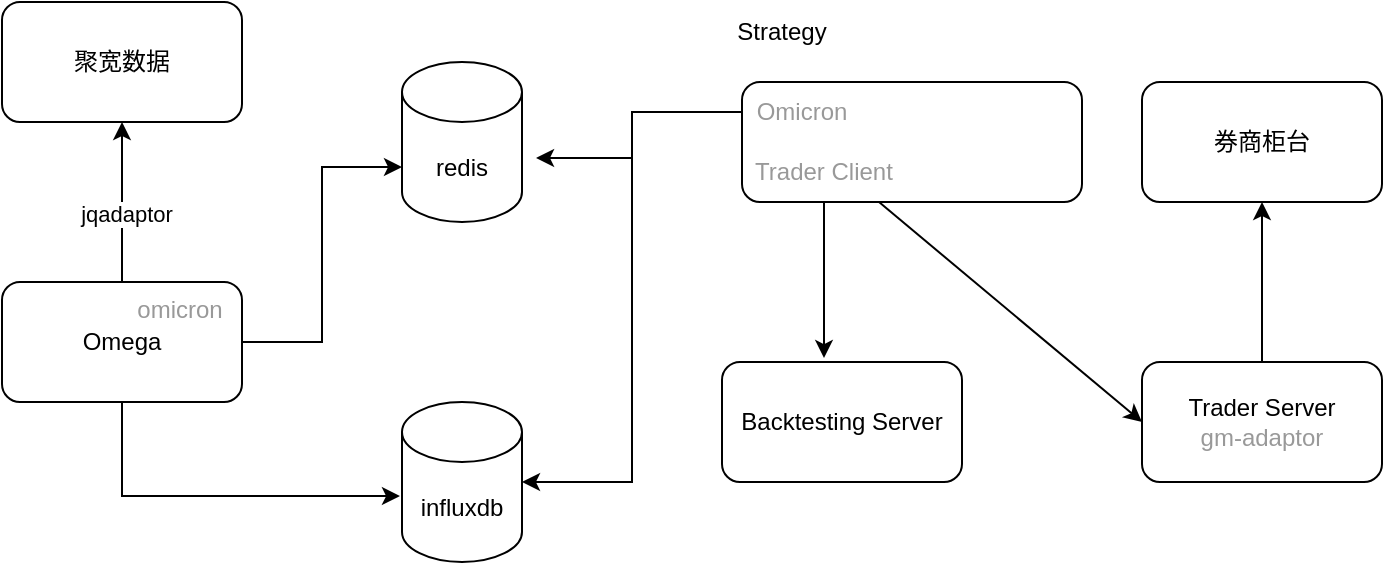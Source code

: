 <mxfile version="21.8.1" type="device">
  <diagram name="第 1 页" id="uxbepgsjUt4e2CvUx291">
    <mxGraphModel dx="954" dy="543" grid="1" gridSize="10" guides="1" tooltips="1" connect="1" arrows="1" fold="1" page="1" pageScale="1" pageWidth="827" pageHeight="1169" math="0" shadow="0">
      <root>
        <mxCell id="0" />
        <mxCell id="1" parent="0" />
        <mxCell id="BkqS51IoUYoxapgR1RqS-3" value="" style="edgeStyle=orthogonalEdgeStyle;rounded=0;orthogonalLoop=1;jettySize=auto;html=1;" edge="1" parent="1" source="BkqS51IoUYoxapgR1RqS-1" target="BkqS51IoUYoxapgR1RqS-2">
          <mxGeometry relative="1" as="geometry" />
        </mxCell>
        <mxCell id="BkqS51IoUYoxapgR1RqS-4" value="jqadaptor" style="edgeLabel;html=1;align=center;verticalAlign=middle;resizable=0;points=[];" vertex="1" connectable="0" parent="BkqS51IoUYoxapgR1RqS-3">
          <mxGeometry x="-0.15" y="-2" relative="1" as="geometry">
            <mxPoint as="offset" />
          </mxGeometry>
        </mxCell>
        <mxCell id="BkqS51IoUYoxapgR1RqS-1" value="Omega" style="rounded=1;whiteSpace=wrap;html=1;" vertex="1" parent="1">
          <mxGeometry x="40" y="180" width="120" height="60" as="geometry" />
        </mxCell>
        <mxCell id="BkqS51IoUYoxapgR1RqS-2" value="聚宽数据" style="whiteSpace=wrap;html=1;rounded=1;" vertex="1" parent="1">
          <mxGeometry x="40" y="40" width="120" height="60" as="geometry" />
        </mxCell>
        <mxCell id="BkqS51IoUYoxapgR1RqS-5" value="redis" style="shape=cylinder3;whiteSpace=wrap;html=1;boundedLbl=1;backgroundOutline=1;size=15;" vertex="1" parent="1">
          <mxGeometry x="240" y="70" width="60" height="80" as="geometry" />
        </mxCell>
        <mxCell id="BkqS51IoUYoxapgR1RqS-6" value="influxdb" style="shape=cylinder3;whiteSpace=wrap;html=1;boundedLbl=1;backgroundOutline=1;size=15;" vertex="1" parent="1">
          <mxGeometry x="240" y="240" width="60" height="80" as="geometry" />
        </mxCell>
        <mxCell id="BkqS51IoUYoxapgR1RqS-7" style="edgeStyle=orthogonalEdgeStyle;rounded=0;orthogonalLoop=1;jettySize=auto;html=1;exitX=0.5;exitY=1;exitDx=0;exitDy=0;entryX=-0.017;entryY=0.588;entryDx=0;entryDy=0;entryPerimeter=0;" edge="1" parent="1" source="BkqS51IoUYoxapgR1RqS-1" target="BkqS51IoUYoxapgR1RqS-6">
          <mxGeometry relative="1" as="geometry" />
        </mxCell>
        <mxCell id="BkqS51IoUYoxapgR1RqS-8" style="edgeStyle=orthogonalEdgeStyle;rounded=0;orthogonalLoop=1;jettySize=auto;html=1;exitX=1;exitY=0.5;exitDx=0;exitDy=0;entryX=0;entryY=0;entryDx=0;entryDy=52.5;entryPerimeter=0;" edge="1" parent="1" source="BkqS51IoUYoxapgR1RqS-1" target="BkqS51IoUYoxapgR1RqS-5">
          <mxGeometry relative="1" as="geometry" />
        </mxCell>
        <mxCell id="BkqS51IoUYoxapgR1RqS-9" value="" style="rounded=1;whiteSpace=wrap;html=1;align=left;strokeColor=none;" vertex="1" parent="1">
          <mxGeometry x="400" y="40" width="200" height="120" as="geometry" />
        </mxCell>
        <mxCell id="BkqS51IoUYoxapgR1RqS-10" value="Strategy" style="text;html=1;strokeColor=none;fillColor=none;align=center;verticalAlign=middle;whiteSpace=wrap;rounded=0;" vertex="1" parent="1">
          <mxGeometry x="400" y="40" width="60" height="30" as="geometry" />
        </mxCell>
        <mxCell id="BkqS51IoUYoxapgR1RqS-11" value="omicron" style="text;html=1;strokeColor=none;fillColor=none;align=center;verticalAlign=middle;whiteSpace=wrap;rounded=0;fontColor=#999999;" vertex="1" parent="1">
          <mxGeometry x="99" y="179" width="60" height="30" as="geometry" />
        </mxCell>
        <mxCell id="BkqS51IoUYoxapgR1RqS-13" value="" style="rounded=1;whiteSpace=wrap;html=1;" vertex="1" parent="1">
          <mxGeometry x="410" y="80" width="170" height="60" as="geometry" />
        </mxCell>
        <mxCell id="BkqS51IoUYoxapgR1RqS-14" value="Omicron" style="text;html=1;strokeColor=none;fillColor=none;align=center;verticalAlign=middle;whiteSpace=wrap;rounded=0;fontColor=#999999;" vertex="1" parent="1">
          <mxGeometry x="410" y="80" width="60" height="30" as="geometry" />
        </mxCell>
        <mxCell id="BkqS51IoUYoxapgR1RqS-15" style="edgeStyle=orthogonalEdgeStyle;rounded=0;orthogonalLoop=1;jettySize=auto;html=1;exitX=0;exitY=0.5;exitDx=0;exitDy=0;entryX=1.117;entryY=0.6;entryDx=0;entryDy=0;entryPerimeter=0;" edge="1" parent="1" source="BkqS51IoUYoxapgR1RqS-14" target="BkqS51IoUYoxapgR1RqS-5">
          <mxGeometry relative="1" as="geometry" />
        </mxCell>
        <mxCell id="BkqS51IoUYoxapgR1RqS-16" style="edgeStyle=orthogonalEdgeStyle;rounded=0;orthogonalLoop=1;jettySize=auto;html=1;exitX=0;exitY=0.5;exitDx=0;exitDy=0;entryX=1;entryY=0.5;entryDx=0;entryDy=0;entryPerimeter=0;" edge="1" parent="1" source="BkqS51IoUYoxapgR1RqS-14" target="BkqS51IoUYoxapgR1RqS-6">
          <mxGeometry relative="1" as="geometry" />
        </mxCell>
        <mxCell id="BkqS51IoUYoxapgR1RqS-17" value="Backtesting Server" style="rounded=1;whiteSpace=wrap;html=1;" vertex="1" parent="1">
          <mxGeometry x="400" y="220" width="120" height="60" as="geometry" />
        </mxCell>
        <mxCell id="BkqS51IoUYoxapgR1RqS-23" style="edgeStyle=orthogonalEdgeStyle;rounded=0;orthogonalLoop=1;jettySize=auto;html=1;exitX=0.5;exitY=0;exitDx=0;exitDy=0;entryX=0.5;entryY=1;entryDx=0;entryDy=0;" edge="1" parent="1" source="BkqS51IoUYoxapgR1RqS-18" target="BkqS51IoUYoxapgR1RqS-22">
          <mxGeometry relative="1" as="geometry" />
        </mxCell>
        <mxCell id="BkqS51IoUYoxapgR1RqS-18" value="&lt;div&gt;Trader Server&lt;/div&gt;&lt;div&gt;&lt;font color=&quot;#999999&quot;&gt;gm-adaptor&lt;br&gt;&lt;/font&gt;&lt;/div&gt;" style="rounded=1;whiteSpace=wrap;html=1;" vertex="1" parent="1">
          <mxGeometry x="610" y="220" width="120" height="60" as="geometry" />
        </mxCell>
        <mxCell id="BkqS51IoUYoxapgR1RqS-21" style="rounded=0;orthogonalLoop=1;jettySize=auto;html=1;exitX=0.75;exitY=1;exitDx=0;exitDy=0;entryX=0;entryY=0.5;entryDx=0;entryDy=0;" edge="1" parent="1" source="BkqS51IoUYoxapgR1RqS-19" target="BkqS51IoUYoxapgR1RqS-18">
          <mxGeometry relative="1" as="geometry" />
        </mxCell>
        <mxCell id="BkqS51IoUYoxapgR1RqS-19" value="Trader Client" style="text;html=1;strokeColor=none;fillColor=none;align=center;verticalAlign=middle;whiteSpace=wrap;rounded=0;fontColor=#999999;" vertex="1" parent="1">
          <mxGeometry x="396" y="110" width="110" height="30" as="geometry" />
        </mxCell>
        <mxCell id="BkqS51IoUYoxapgR1RqS-20" style="edgeStyle=orthogonalEdgeStyle;rounded=0;orthogonalLoop=1;jettySize=auto;html=1;exitX=0.5;exitY=1;exitDx=0;exitDy=0;entryX=0.425;entryY=-0.033;entryDx=0;entryDy=0;entryPerimeter=0;" edge="1" parent="1" source="BkqS51IoUYoxapgR1RqS-19" target="BkqS51IoUYoxapgR1RqS-17">
          <mxGeometry relative="1" as="geometry" />
        </mxCell>
        <mxCell id="BkqS51IoUYoxapgR1RqS-22" value="券商柜台" style="rounded=1;whiteSpace=wrap;html=1;" vertex="1" parent="1">
          <mxGeometry x="610" y="80" width="120" height="60" as="geometry" />
        </mxCell>
      </root>
    </mxGraphModel>
  </diagram>
</mxfile>
